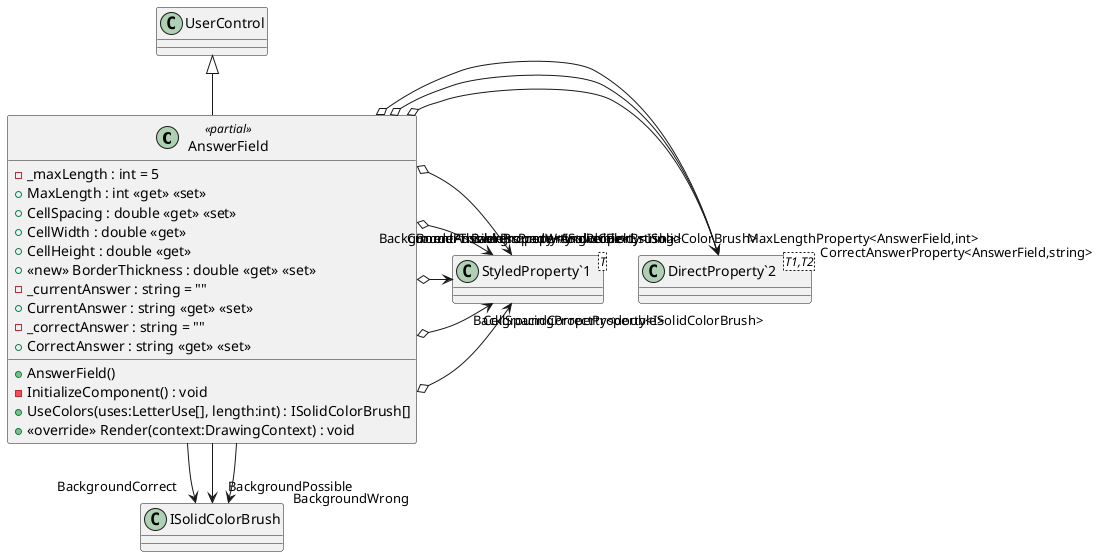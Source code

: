 @startuml
class AnswerField <<partial>> {
    - _maxLength : int = 5
    + MaxLength : int <<get>> <<set>>
    + CellSpacing : double <<get>> <<set>>
    + CellWidth : double <<get>>
    + CellHeight : double <<get>>
    + <<new>> BorderThickness : double <<get>> <<set>>
    - _currentAnswer : string = ""
    + CurrentAnswer : string <<get>> <<set>>
    - _correctAnswer : string = ""
    + CorrectAnswer : string <<get>> <<set>>
    + AnswerField()
    - InitializeComponent() : void
    + UseColors(uses:LetterUse[], length:int) : ISolidColorBrush[]
    + <<override>> Render(context:DrawingContext) : void
}
class "DirectProperty`2"<T1,T2> {
}
class "StyledProperty`1"<T> {
}
UserControl <|-- AnswerField
AnswerField o-> "MaxLengthProperty<AnswerField,int>" "DirectProperty`2"
AnswerField o-> "CellSpacingProperty<double>" "StyledProperty`1"
AnswerField o-> "BackgroundCorrectProperty<ISolidColorBrush>" "StyledProperty`1"
AnswerField --> "BackgroundCorrect" ISolidColorBrush
AnswerField o-> "BackgroundPossibleProperty<ISolidColorBrush>" "StyledProperty`1"
AnswerField --> "BackgroundPossible" ISolidColorBrush
AnswerField o-> "BackgroundWrongProperty<ISolidColorBrush>" "StyledProperty`1"
AnswerField --> "BackgroundWrong" ISolidColorBrush
AnswerField o-> "BorderThicknessProperty<double>" "StyledProperty`1"
AnswerField o-> "CurrentAnswerProperty<AnswerField,string>" "DirectProperty`2"
AnswerField o-> "CorrectAnswerProperty<AnswerField,string>" "DirectProperty`2"
@enduml
